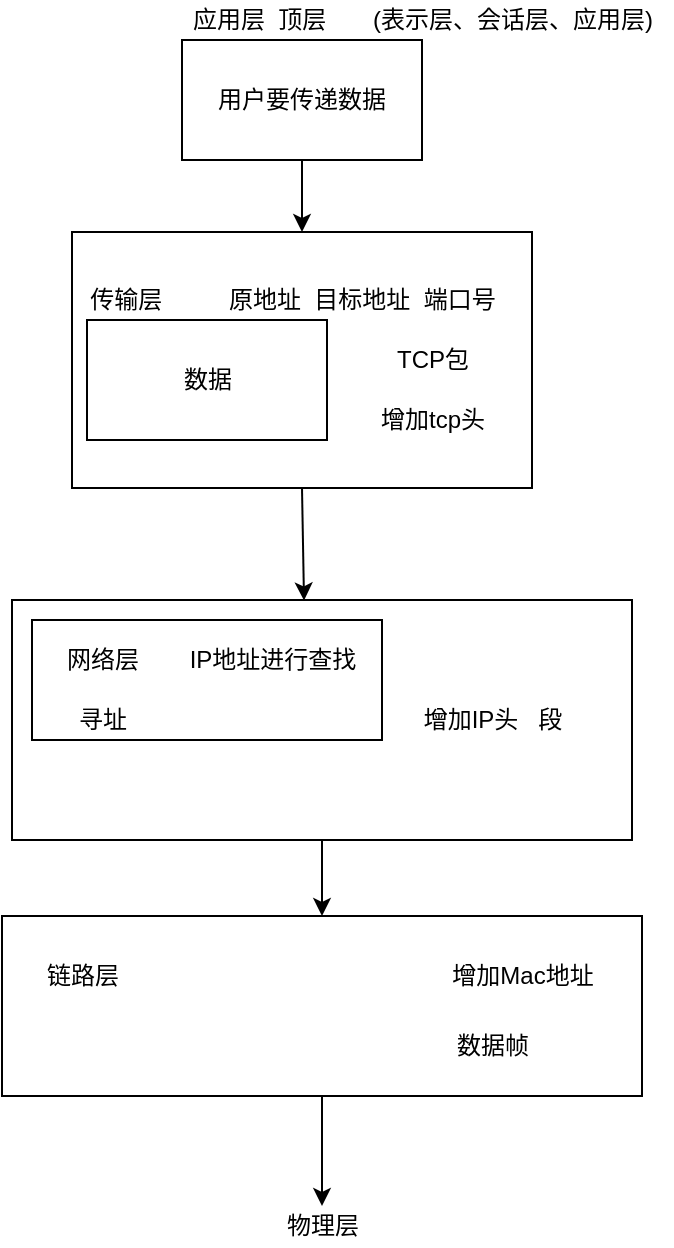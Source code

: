 <mxfile>
    <diagram id="EXTgZphvGK-qcT_sYDje" name="第 1 页">
        <mxGraphModel dx="475" dy="1483" grid="1" gridSize="10" guides="1" tooltips="1" connect="1" arrows="0" fold="1" page="1" pageScale="1" pageWidth="827" pageHeight="1169" math="0" shadow="0">
            <root>
                <mxCell id="0"/>
                <mxCell id="1" parent="0"/>
                <mxCell id="50" style="edgeStyle=none;html=1;exitX=0.5;exitY=1;exitDx=0;exitDy=0;entryX=0.5;entryY=0;entryDx=0;entryDy=0;" parent="1" source="30" target="33" edge="1">
                    <mxGeometry relative="1" as="geometry"/>
                </mxCell>
                <mxCell id="30" value="用户要传递数据&lt;br&gt;" style="rounded=0;whiteSpace=wrap;html=1;" parent="1" vertex="1">
                    <mxGeometry x="125" y="-8" width="120" height="60" as="geometry"/>
                </mxCell>
                <mxCell id="31" value="应用层&amp;nbsp; 顶层&amp;nbsp;" style="text;html=1;resizable=0;autosize=1;align=center;verticalAlign=middle;points=[];fillColor=none;strokeColor=none;rounded=0;" parent="1" vertex="1">
                    <mxGeometry x="120" y="-28" width="90" height="20" as="geometry"/>
                </mxCell>
                <mxCell id="32" value="(表示层、会话层、应用层)" style="text;html=1;resizable=0;autosize=1;align=center;verticalAlign=middle;points=[];fillColor=none;strokeColor=none;rounded=0;" parent="1" vertex="1">
                    <mxGeometry x="210" y="-28" width="160" height="20" as="geometry"/>
                </mxCell>
                <mxCell id="51" style="edgeStyle=none;html=1;exitX=0.5;exitY=1;exitDx=0;exitDy=0;entryX=0.471;entryY=0.002;entryDx=0;entryDy=0;entryPerimeter=0;" parent="1" source="33" target="37" edge="1">
                    <mxGeometry relative="1" as="geometry"/>
                </mxCell>
                <mxCell id="33" value="" style="rounded=0;whiteSpace=wrap;html=1;" parent="1" vertex="1">
                    <mxGeometry x="70" y="88" width="230" height="128" as="geometry"/>
                </mxCell>
                <mxCell id="34" value="数据" style="rounded=0;whiteSpace=wrap;html=1;labelPosition=center;verticalLabelPosition=middle;align=center;verticalAlign=middle;textDirection=ltr;" parent="1" vertex="1">
                    <mxGeometry x="77.5" y="132" width="120" height="60" as="geometry"/>
                </mxCell>
                <mxCell id="35" value="传输层&amp;nbsp; &amp;nbsp; &amp;nbsp; &amp;nbsp; &amp;nbsp; 原地址&amp;nbsp; 目标地址&amp;nbsp; 端口号" style="text;html=1;resizable=0;autosize=1;align=center;verticalAlign=middle;points=[];fillColor=none;strokeColor=none;rounded=0;" parent="1" vertex="1">
                    <mxGeometry x="70" y="112" width="220" height="20" as="geometry"/>
                </mxCell>
                <mxCell id="36" value="TCP包" style="text;html=1;resizable=0;autosize=1;align=center;verticalAlign=middle;points=[];fillColor=none;strokeColor=none;rounded=0;" parent="1" vertex="1">
                    <mxGeometry x="225" y="142" width="50" height="20" as="geometry"/>
                </mxCell>
                <mxCell id="52" style="edgeStyle=none;html=1;exitX=0.5;exitY=1;exitDx=0;exitDy=0;entryX=0.5;entryY=0;entryDx=0;entryDy=0;" parent="1" source="37" target="44" edge="1">
                    <mxGeometry relative="1" as="geometry">
                        <mxPoint x="190" y="430" as="targetPoint"/>
                    </mxGeometry>
                </mxCell>
                <mxCell id="37" value="" style="rounded=0;whiteSpace=wrap;html=1;" parent="1" vertex="1">
                    <mxGeometry x="40" y="272" width="310" height="120" as="geometry"/>
                </mxCell>
                <mxCell id="38" value="" style="rounded=0;whiteSpace=wrap;html=1;" parent="1" vertex="1">
                    <mxGeometry x="50" y="282" width="175" height="60" as="geometry"/>
                </mxCell>
                <mxCell id="39" value="网络层" style="text;html=1;resizable=0;autosize=1;align=center;verticalAlign=middle;points=[];fillColor=none;strokeColor=none;rounded=0;" parent="1" vertex="1">
                    <mxGeometry x="60" y="292" width="50" height="20" as="geometry"/>
                </mxCell>
                <mxCell id="40" value="寻址" style="text;html=1;resizable=0;autosize=1;align=center;verticalAlign=middle;points=[];fillColor=none;strokeColor=none;rounded=0;" parent="1" vertex="1">
                    <mxGeometry x="65" y="322" width="40" height="20" as="geometry"/>
                </mxCell>
                <mxCell id="41" value="IP地址进行查找" style="text;html=1;resizable=0;autosize=1;align=center;verticalAlign=middle;points=[];fillColor=none;strokeColor=none;rounded=0;" parent="1" vertex="1">
                    <mxGeometry x="120" y="292" width="100" height="20" as="geometry"/>
                </mxCell>
                <mxCell id="42" value="增加IP头&amp;nbsp; &amp;nbsp;段" style="text;html=1;resizable=0;autosize=1;align=center;verticalAlign=middle;points=[];fillColor=none;strokeColor=none;rounded=0;" parent="1" vertex="1">
                    <mxGeometry x="235" y="322" width="90" height="20" as="geometry"/>
                </mxCell>
                <mxCell id="43" value="增加tcp头" style="text;html=1;resizable=0;autosize=1;align=center;verticalAlign=middle;points=[];fillColor=none;strokeColor=none;rounded=0;" parent="1" vertex="1">
                    <mxGeometry x="215" y="172" width="70" height="20" as="geometry"/>
                </mxCell>
                <mxCell id="53" style="edgeStyle=none;html=1;exitX=0.5;exitY=1;exitDx=0;exitDy=0;" parent="1" source="44" target="48" edge="1">
                    <mxGeometry relative="1" as="geometry"/>
                </mxCell>
                <mxCell id="44" value="" style="rounded=0;whiteSpace=wrap;html=1;" parent="1" vertex="1">
                    <mxGeometry x="35" y="430" width="320" height="90" as="geometry"/>
                </mxCell>
                <mxCell id="45" value="增加Mac地址" style="text;html=1;resizable=0;autosize=1;align=center;verticalAlign=middle;points=[];fillColor=none;strokeColor=none;rounded=0;" parent="1" vertex="1">
                    <mxGeometry x="250" y="450" width="90" height="20" as="geometry"/>
                </mxCell>
                <mxCell id="46" value="数据帧" style="text;html=1;resizable=0;autosize=1;align=center;verticalAlign=middle;points=[];fillColor=none;strokeColor=none;rounded=0;" parent="1" vertex="1">
                    <mxGeometry x="255" y="485" width="50" height="20" as="geometry"/>
                </mxCell>
                <mxCell id="47" value="链路层" style="text;html=1;resizable=0;autosize=1;align=center;verticalAlign=middle;points=[];fillColor=none;strokeColor=none;rounded=0;" parent="1" vertex="1">
                    <mxGeometry x="50" y="450" width="50" height="20" as="geometry"/>
                </mxCell>
                <mxCell id="48" value="物理层" style="text;html=1;resizable=0;autosize=1;align=center;verticalAlign=middle;points=[];fillColor=none;strokeColor=none;rounded=0;" parent="1" vertex="1">
                    <mxGeometry x="170" y="575" width="50" height="20" as="geometry"/>
                </mxCell>
            </root>
        </mxGraphModel>
    </diagram>
</mxfile>